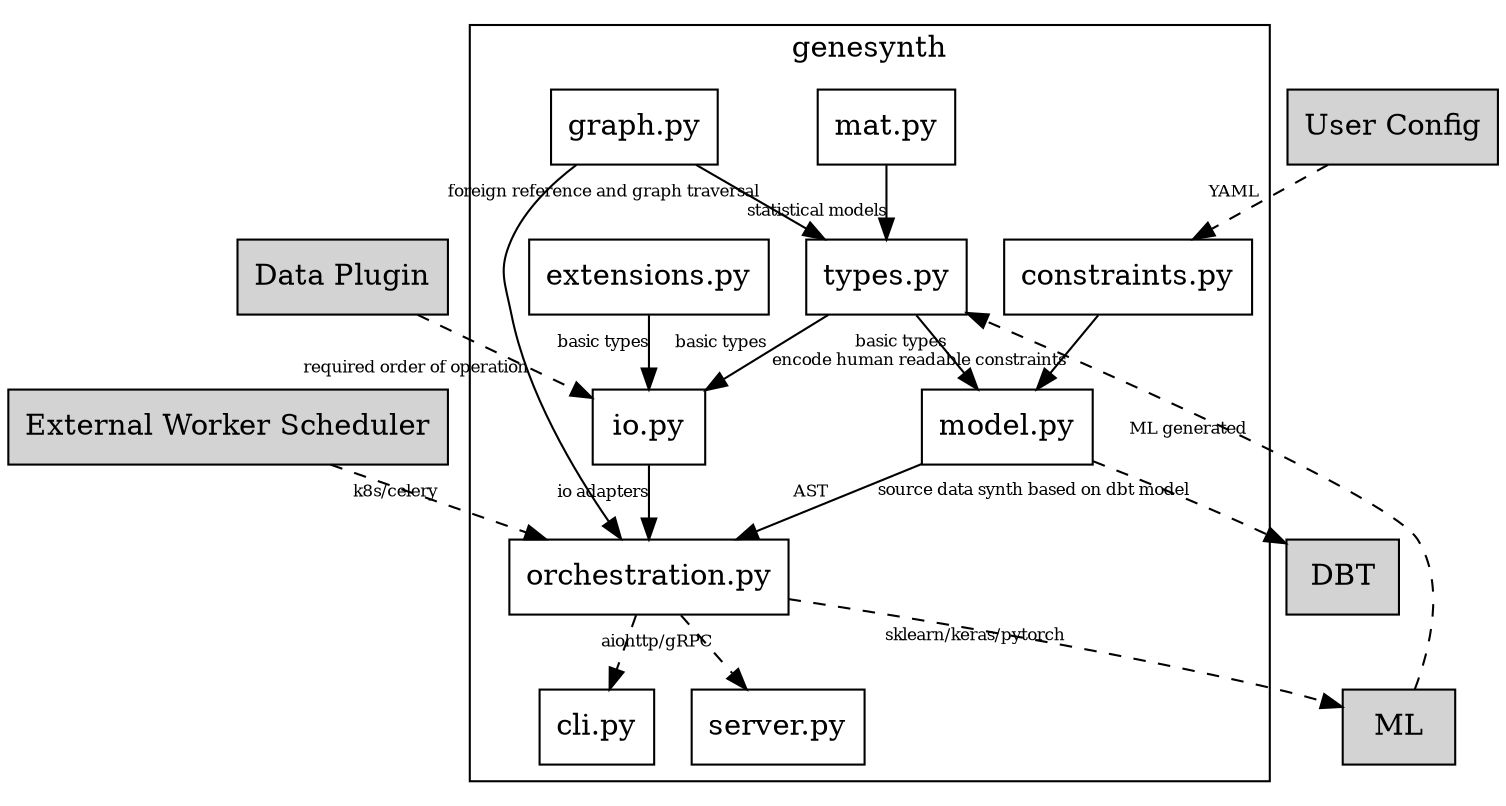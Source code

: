 strict digraph genesynth {
    node [shape=box]
    edge [fontsize=8]

    ML [style=filled, fillcolor=lightgray]
    "User Config" [style=filled, fillcolor=lightgray]
    "Data Plugin" [style=filled, fillcolor=lightgray]
    "External Worker Scheduler" [style=filled, fillcolor=lightgray]
    DBT [style=filled, fillcolor=lightgray]

    ML -> "types.py" [style=dashed, xlabel="ML generated"]
    "User Config" -> "constraints.py" [style=dashed, xlabel="YAML"]
    "Data Plugin" -> "io.py" [style=dashed]
    "External Worker Scheduler" -> "orchestration.py" [style=dashed, xlabel="k8s/celery"]

    subgraph cluster_module {
        label="genesynth"
        "mat.py" -> "types.py" [xlabel="statistical models"]
        "constraints.py" -> "model.py" [xlabel="encode human readable constraints"]
        "types.py" -> "io.py" [xlabel="basic types"]
        "extensions.py" -> "io.py" [xlabel="basic types"]
        "types.py" -> "model.py" [xlabel="basic types"]
        "model.py" -> "orchestration.py" [xlabel="AST"]
        "graph.py" -> "orchestration.py" [xlabel="required order of operation"]
        "graph.py" -> "types.py" [xlabel="foreign reference and graph traversal"]
        "io.py" -> "orchestration.py" [xlabel="io adapters"]
        "orchestration.py" -> "cli.py" [style=dashed]
        "orchestration.py" -> "server.py" [style=dashed, xlabel="aiohttp/gRPC"]
    }

    "model.py" -> DBT [style=dashed, xlabel="source data synth based on dbt model"]
    "orchestration.py" -> ML [style=dashed, xlabel="sklearn/keras/pytorch"]
}
